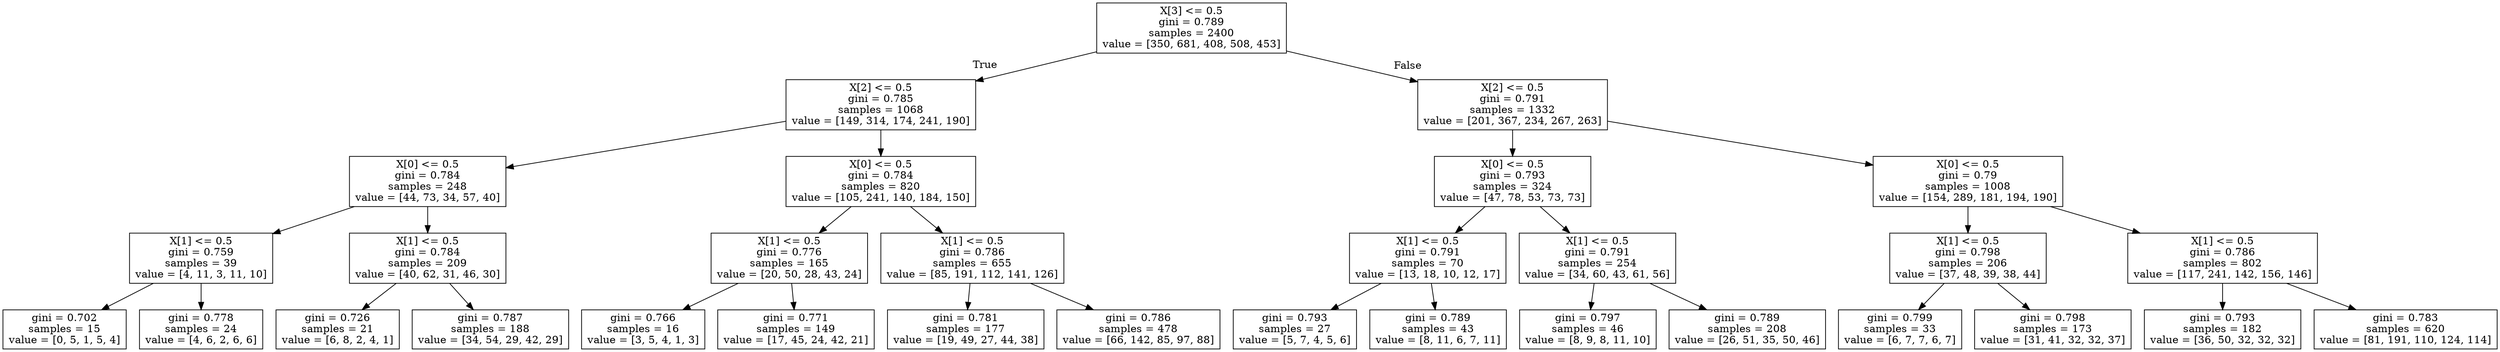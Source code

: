 digraph Tree {
node [shape=box] ;
0 [label="X[3] <= 0.5\ngini = 0.789\nsamples = 2400\nvalue = [350, 681, 408, 508, 453]"] ;
1 [label="X[2] <= 0.5\ngini = 0.785\nsamples = 1068\nvalue = [149, 314, 174, 241, 190]"] ;
0 -> 1 [labeldistance=2.5, labelangle=45, headlabel="True"] ;
2 [label="X[0] <= 0.5\ngini = 0.784\nsamples = 248\nvalue = [44, 73, 34, 57, 40]"] ;
1 -> 2 ;
3 [label="X[1] <= 0.5\ngini = 0.759\nsamples = 39\nvalue = [4, 11, 3, 11, 10]"] ;
2 -> 3 ;
4 [label="gini = 0.702\nsamples = 15\nvalue = [0, 5, 1, 5, 4]"] ;
3 -> 4 ;
5 [label="gini = 0.778\nsamples = 24\nvalue = [4, 6, 2, 6, 6]"] ;
3 -> 5 ;
6 [label="X[1] <= 0.5\ngini = 0.784\nsamples = 209\nvalue = [40, 62, 31, 46, 30]"] ;
2 -> 6 ;
7 [label="gini = 0.726\nsamples = 21\nvalue = [6, 8, 2, 4, 1]"] ;
6 -> 7 ;
8 [label="gini = 0.787\nsamples = 188\nvalue = [34, 54, 29, 42, 29]"] ;
6 -> 8 ;
9 [label="X[0] <= 0.5\ngini = 0.784\nsamples = 820\nvalue = [105, 241, 140, 184, 150]"] ;
1 -> 9 ;
10 [label="X[1] <= 0.5\ngini = 0.776\nsamples = 165\nvalue = [20, 50, 28, 43, 24]"] ;
9 -> 10 ;
11 [label="gini = 0.766\nsamples = 16\nvalue = [3, 5, 4, 1, 3]"] ;
10 -> 11 ;
12 [label="gini = 0.771\nsamples = 149\nvalue = [17, 45, 24, 42, 21]"] ;
10 -> 12 ;
13 [label="X[1] <= 0.5\ngini = 0.786\nsamples = 655\nvalue = [85, 191, 112, 141, 126]"] ;
9 -> 13 ;
14 [label="gini = 0.781\nsamples = 177\nvalue = [19, 49, 27, 44, 38]"] ;
13 -> 14 ;
15 [label="gini = 0.786\nsamples = 478\nvalue = [66, 142, 85, 97, 88]"] ;
13 -> 15 ;
16 [label="X[2] <= 0.5\ngini = 0.791\nsamples = 1332\nvalue = [201, 367, 234, 267, 263]"] ;
0 -> 16 [labeldistance=2.5, labelangle=-45, headlabel="False"] ;
17 [label="X[0] <= 0.5\ngini = 0.793\nsamples = 324\nvalue = [47, 78, 53, 73, 73]"] ;
16 -> 17 ;
18 [label="X[1] <= 0.5\ngini = 0.791\nsamples = 70\nvalue = [13, 18, 10, 12, 17]"] ;
17 -> 18 ;
19 [label="gini = 0.793\nsamples = 27\nvalue = [5, 7, 4, 5, 6]"] ;
18 -> 19 ;
20 [label="gini = 0.789\nsamples = 43\nvalue = [8, 11, 6, 7, 11]"] ;
18 -> 20 ;
21 [label="X[1] <= 0.5\ngini = 0.791\nsamples = 254\nvalue = [34, 60, 43, 61, 56]"] ;
17 -> 21 ;
22 [label="gini = 0.797\nsamples = 46\nvalue = [8, 9, 8, 11, 10]"] ;
21 -> 22 ;
23 [label="gini = 0.789\nsamples = 208\nvalue = [26, 51, 35, 50, 46]"] ;
21 -> 23 ;
24 [label="X[0] <= 0.5\ngini = 0.79\nsamples = 1008\nvalue = [154, 289, 181, 194, 190]"] ;
16 -> 24 ;
25 [label="X[1] <= 0.5\ngini = 0.798\nsamples = 206\nvalue = [37, 48, 39, 38, 44]"] ;
24 -> 25 ;
26 [label="gini = 0.799\nsamples = 33\nvalue = [6, 7, 7, 6, 7]"] ;
25 -> 26 ;
27 [label="gini = 0.798\nsamples = 173\nvalue = [31, 41, 32, 32, 37]"] ;
25 -> 27 ;
28 [label="X[1] <= 0.5\ngini = 0.786\nsamples = 802\nvalue = [117, 241, 142, 156, 146]"] ;
24 -> 28 ;
29 [label="gini = 0.793\nsamples = 182\nvalue = [36, 50, 32, 32, 32]"] ;
28 -> 29 ;
30 [label="gini = 0.783\nsamples = 620\nvalue = [81, 191, 110, 124, 114]"] ;
28 -> 30 ;
}
